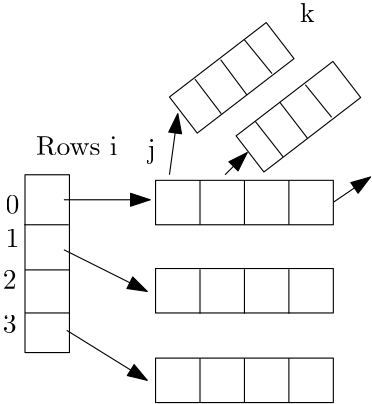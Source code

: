 <?xml version="1.0"?>
<!DOCTYPE ipe SYSTEM "ipe.dtd">
<ipe version="70206" creator="Ipe 7.2.7">
<info created="D:20171006065316" modified="D:20171006065702"/>
<ipestyle name="basic">
<symbol name="arrow/arc(spx)">
<path stroke="sym-stroke" fill="sym-stroke" pen="sym-pen">
0 0 m
-1 0.333 l
-1 -0.333 l
h
</path>
</symbol>
<symbol name="arrow/farc(spx)">
<path stroke="sym-stroke" fill="white" pen="sym-pen">
0 0 m
-1 0.333 l
-1 -0.333 l
h
</path>
</symbol>
<symbol name="arrow/ptarc(spx)">
<path stroke="sym-stroke" fill="sym-stroke" pen="sym-pen">
0 0 m
-1 0.333 l
-0.8 0 l
-1 -0.333 l
h
</path>
</symbol>
<symbol name="arrow/fptarc(spx)">
<path stroke="sym-stroke" fill="white" pen="sym-pen">
0 0 m
-1 0.333 l
-0.8 0 l
-1 -0.333 l
h
</path>
</symbol>
<symbol name="mark/circle(sx)" transformations="translations">
<path fill="sym-stroke">
0.6 0 0 0.6 0 0 e
0.4 0 0 0.4 0 0 e
</path>
</symbol>
<symbol name="mark/disk(sx)" transformations="translations">
<path fill="sym-stroke">
0.6 0 0 0.6 0 0 e
</path>
</symbol>
<symbol name="mark/fdisk(sfx)" transformations="translations">
<group>
<path fill="sym-fill">
0.5 0 0 0.5 0 0 e
</path>
<path fill="sym-stroke" fillrule="eofill">
0.6 0 0 0.6 0 0 e
0.4 0 0 0.4 0 0 e
</path>
</group>
</symbol>
<symbol name="mark/box(sx)" transformations="translations">
<path fill="sym-stroke" fillrule="eofill">
-0.6 -0.6 m
0.6 -0.6 l
0.6 0.6 l
-0.6 0.6 l
h
-0.4 -0.4 m
0.4 -0.4 l
0.4 0.4 l
-0.4 0.4 l
h
</path>
</symbol>
<symbol name="mark/square(sx)" transformations="translations">
<path fill="sym-stroke">
-0.6 -0.6 m
0.6 -0.6 l
0.6 0.6 l
-0.6 0.6 l
h
</path>
</symbol>
<symbol name="mark/fsquare(sfx)" transformations="translations">
<group>
<path fill="sym-fill">
-0.5 -0.5 m
0.5 -0.5 l
0.5 0.5 l
-0.5 0.5 l
h
</path>
<path fill="sym-stroke" fillrule="eofill">
-0.6 -0.6 m
0.6 -0.6 l
0.6 0.6 l
-0.6 0.6 l
h
-0.4 -0.4 m
0.4 -0.4 l
0.4 0.4 l
-0.4 0.4 l
h
</path>
</group>
</symbol>
<symbol name="mark/cross(sx)" transformations="translations">
<group>
<path fill="sym-stroke">
-0.43 -0.57 m
0.57 0.43 l
0.43 0.57 l
-0.57 -0.43 l
h
</path>
<path fill="sym-stroke">
-0.43 0.57 m
0.57 -0.43 l
0.43 -0.57 l
-0.57 0.43 l
h
</path>
</group>
</symbol>
<symbol name="arrow/fnormal(spx)">
<path stroke="sym-stroke" fill="white" pen="sym-pen">
0 0 m
-1 0.333 l
-1 -0.333 l
h
</path>
</symbol>
<symbol name="arrow/pointed(spx)">
<path stroke="sym-stroke" fill="sym-stroke" pen="sym-pen">
0 0 m
-1 0.333 l
-0.8 0 l
-1 -0.333 l
h
</path>
</symbol>
<symbol name="arrow/fpointed(spx)">
<path stroke="sym-stroke" fill="white" pen="sym-pen">
0 0 m
-1 0.333 l
-0.8 0 l
-1 -0.333 l
h
</path>
</symbol>
<symbol name="arrow/linear(spx)">
<path stroke="sym-stroke" pen="sym-pen">
-1 0.333 m
0 0 l
-1 -0.333 l
</path>
</symbol>
<symbol name="arrow/fdouble(spx)">
<path stroke="sym-stroke" fill="white" pen="sym-pen">
0 0 m
-1 0.333 l
-1 -0.333 l
h
-1 0 m
-2 0.333 l
-2 -0.333 l
h
</path>
</symbol>
<symbol name="arrow/double(spx)">
<path stroke="sym-stroke" fill="sym-stroke" pen="sym-pen">
0 0 m
-1 0.333 l
-1 -0.333 l
h
-1 0 m
-2 0.333 l
-2 -0.333 l
h
</path>
</symbol>
<pen name="heavier" value="0.8"/>
<pen name="fat" value="1.2"/>
<pen name="ultrafat" value="2"/>
<symbolsize name="large" value="5"/>
<symbolsize name="small" value="2"/>
<symbolsize name="tiny" value="1.1"/>
<arrowsize name="large" value="10"/>
<arrowsize name="small" value="5"/>
<arrowsize name="tiny" value="3"/>
<color name="red" value="1 0 0"/>
<color name="green" value="0 1 0"/>
<color name="blue" value="0 0 1"/>
<color name="yellow" value="1 1 0"/>
<color name="orange" value="1 0.647 0"/>
<color name="gold" value="1 0.843 0"/>
<color name="purple" value="0.627 0.125 0.941"/>
<color name="gray" value="0.745"/>
<color name="brown" value="0.647 0.165 0.165"/>
<color name="navy" value="0 0 0.502"/>
<color name="pink" value="1 0.753 0.796"/>
<color name="seagreen" value="0.18 0.545 0.341"/>
<color name="turquoise" value="0.251 0.878 0.816"/>
<color name="violet" value="0.933 0.51 0.933"/>
<color name="darkblue" value="0 0 0.545"/>
<color name="darkcyan" value="0 0.545 0.545"/>
<color name="darkgray" value="0.663"/>
<color name="darkgreen" value="0 0.392 0"/>
<color name="darkmagenta" value="0.545 0 0.545"/>
<color name="darkorange" value="1 0.549 0"/>
<color name="darkred" value="0.545 0 0"/>
<color name="lightblue" value="0.678 0.847 0.902"/>
<color name="lightcyan" value="0.878 1 1"/>
<color name="lightgray" value="0.827"/>
<color name="lightgreen" value="0.565 0.933 0.565"/>
<color name="lightyellow" value="1 1 0.878"/>
<dashstyle name="dashed" value="[4] 0"/>
<dashstyle name="dotted" value="[1 3] 0"/>
<dashstyle name="dash dotted" value="[4 2 1 2] 0"/>
<dashstyle name="dash dot dotted" value="[4 2 1 2 1 2] 0"/>
<textsize name="large" value="\large"/>
<textsize name="Large" value="\Large"/>
<textsize name="LARGE" value="\LARGE"/>
<textsize name="huge" value="\huge"/>
<textsize name="Huge" value="\Huge"/>
<textsize name="small" value="\small"/>
<textsize name="footnote" value="\footnotesize"/>
<textsize name="tiny" value="\tiny"/>
<textstyle name="center" begin="\begin{center}" end="\end{center}"/>
<textstyle name="itemize" begin="\begin{itemize}" end="\end{itemize}"/>
<textstyle name="item" begin="\begin{itemize}\item{}" end="\end{itemize}"/>
<gridsize name="4 pts" value="4"/>
<gridsize name="8 pts (~3 mm)" value="8"/>
<gridsize name="16 pts (~6 mm)" value="16"/>
<gridsize name="32 pts (~12 mm)" value="32"/>
<gridsize name="10 pts (~3.5 mm)" value="10"/>
<gridsize name="20 pts (~7 mm)" value="20"/>
<gridsize name="14 pts (~5 mm)" value="14"/>
<gridsize name="28 pts (~10 mm)" value="28"/>
<gridsize name="56 pts (~20 mm)" value="56"/>
<anglesize name="90 deg" value="90"/>
<anglesize name="60 deg" value="60"/>
<anglesize name="45 deg" value="45"/>
<anglesize name="30 deg" value="30"/>
<anglesize name="22.5 deg" value="22.5"/>
<opacity name="10%" value="0.1"/>
<opacity name="30%" value="0.3"/>
<opacity name="50%" value="0.5"/>
<opacity name="75%" value="0.75"/>
<tiling name="falling" angle="-60" step="4" width="1"/>
<tiling name="rising" angle="30" step="4" width="1"/>
</ipestyle>
<page>
<layer name="alpha"/>
<view layers="alpha" active="alpha"/>
<path layer="alpha" matrix="1 0 0 1 1 2" stroke="black">
64 512 m
64 448 l
80 448 l
80 512 l
h
</path>
<path stroke="black">
112 512 m
112 496 l
176 496 l
176 512 l
h
</path>
<path matrix="1 0 0 1 0.00113889 0.249288" stroke="black">
112 480 m
112 464 l
176 464 l
176 480 l
h
</path>
<path stroke="black">
112 448 m
112 432 l
176 432 l
176 448 l
h
</path>
<path matrix="1 0 0 1 0.749573 0" stroke="black">
64 496 m
80 496 l
80 496 l
80 496 l
</path>
<path matrix="1 0 0 1 0.999431 -0.249858" stroke="black">
64 480 m
80 480 l
</path>
<path matrix="1 0 0 1 0.999431 0.249858" stroke="black">
64 464 m
80 464 l
</path>
<path stroke="black">
128 448 m
128 432 l
</path>
<path stroke="black">
144 448 m
144 432 l
</path>
<path stroke="black">
160 448 m
160 432 l
</path>
<path stroke="black">
128 480 m
128 464 l
</path>
<path stroke="black">
144 480 m
144 464 l
</path>
<path stroke="black">
160 480 m
160 464 l
</path>
<path stroke="black">
128 512 m
128 496 l
</path>
<path stroke="black">
144 512 m
144 496 l
</path>
<path stroke="black">
160 512 m
160 496 l
</path>
<path stroke="black" arrow="normal/normal">
79 505 m
110 505 l
109 505 l
110 505 l
</path>
<path stroke="black" arrow="normal/normal">
79 487 m
109 472 l
</path>
<path stroke="black" arrow="normal/normal">
80 458 m
109 440 l
</path>
<path matrix="1 0 0 1 -13 -17" stroke="black">
130 559 m
140 546 l
174.844 572.803 l
164.844 585.803 l
h
</path>
<path matrix="1 0 0 1 11 -31" stroke="black">
130 559 m
140 546 l
174.844 572.803 l
164.844 585.803 l
h
</path>
<path stroke="black" arrow="normal/normal">
117 514 m
120 536 l
</path>
<path stroke="black" arrow="normal/normal">
137 514 m
145 522 l
</path>
<text transformations="translations" pos="69 521" stroke="black" type="label" width="29.251" height="6.808" depth="0" valign="baseline">Rows i</text>
<text transformations="translations" pos="109 520" stroke="black" type="label" width="3.044" height="6.661" depth="1.93" valign="baseline">j</text>
<text transformations="translations" pos="164 569" stroke="black" type="label" width="5.258" height="6.918" depth="0" valign="baseline">k</text>
<text transformations="translations" pos="58 500" stroke="black" type="label" width="4.981" height="6.42" depth="0" valign="baseline">0</text>
<text transformations="translations" pos="58 488" stroke="black" type="label" width="4.981" height="6.42" depth="0" valign="baseline">1</text>
<text transformations="translations" pos="57 473" stroke="black" type="label" width="4.981" height="6.42" depth="0" valign="baseline">2</text>
<text transformations="translations" pos="57 457" stroke="black" type="label" width="4.981" height="6.42" depth="0" valign="baseline">3</text>
<path stroke="black" arrow="normal/normal">
176.151 504.209 m
189.394 513.204 l
</path>
<path matrix="1 0 0 1 -1.49915 -1.49915" stroke="black">
127.679 549.933 m
137.174 537.44 l
</path>
<path matrix="1 0 0 1 -1.749 -1.749" stroke="black">
137.174 557.179 m
146.668 544.436 l
</path>
<path matrix="1 0 0 1 -0.499715 -0.749573" stroke="black">
144.419 563.425 m
154.414 551.182 l
</path>
<path stroke="black">
147.917 533.192 m
157.912 520.45 l
</path>
<path stroke="black">
156.662 540.188 m
166.657 527.196 l
</path>
<path stroke="black">
165.907 546.435 m
175.402 534.691 l
</path>
</page>
</ipe>
